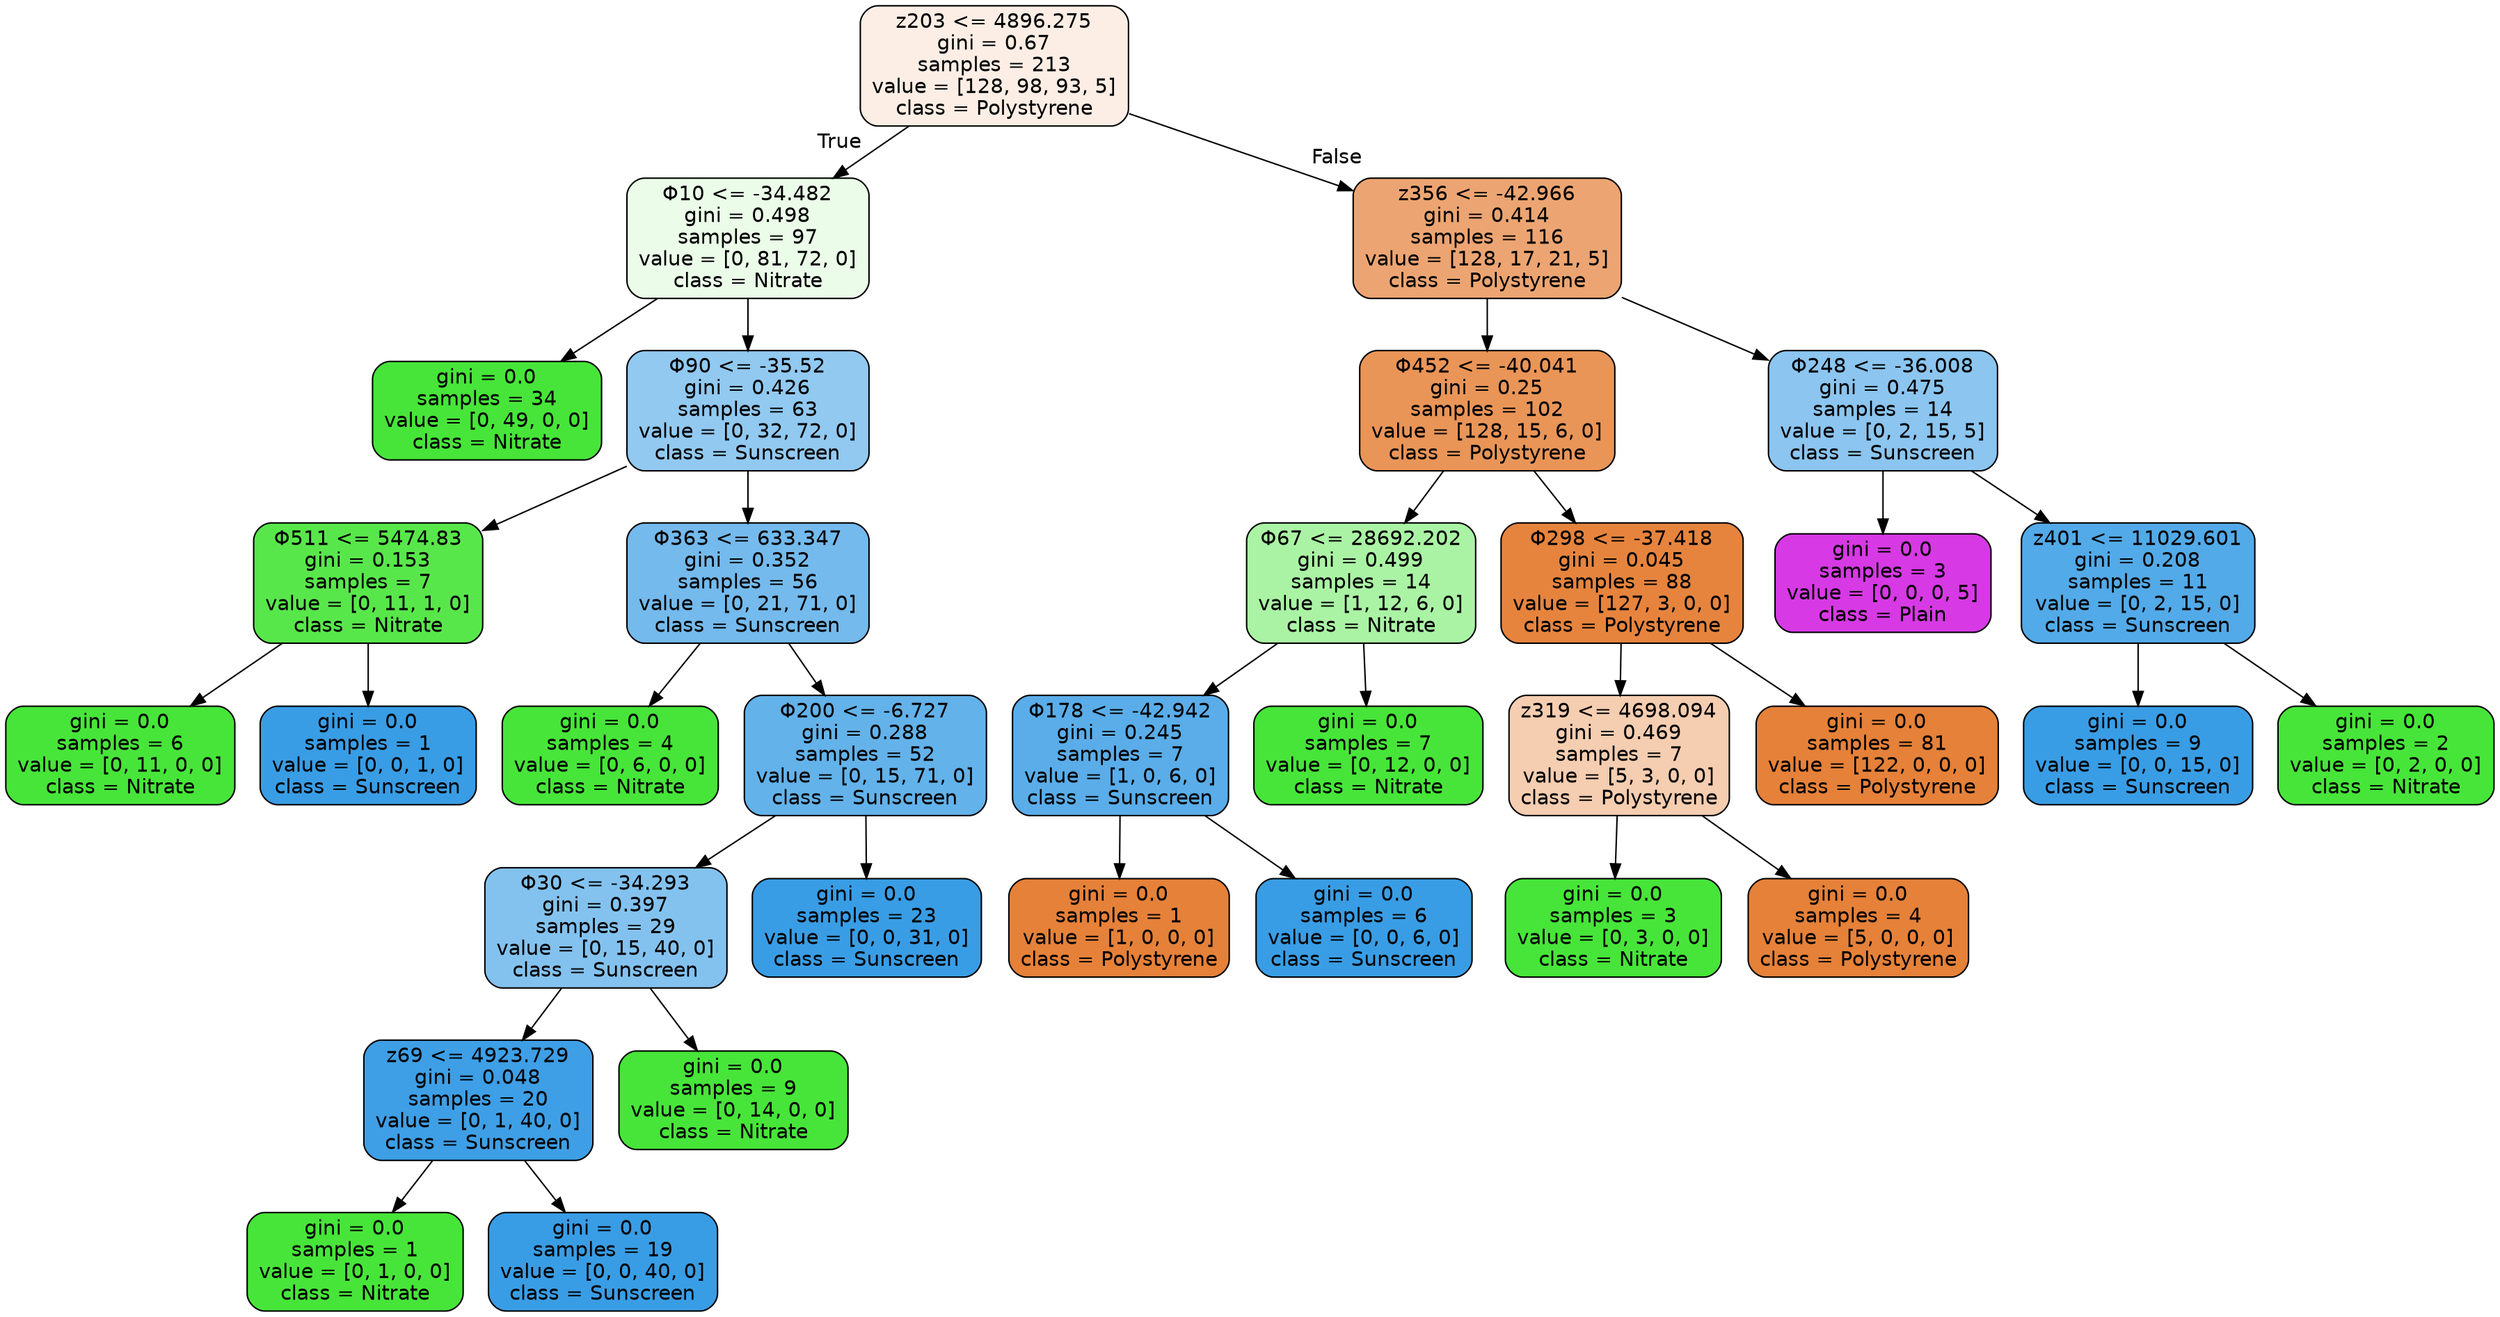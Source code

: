 digraph Tree {
node [shape=box, style="filled, rounded", color="black", fontname="helvetica"] ;
edge [fontname="helvetica"] ;
0 [label="z203 <= 4896.275\ngini = 0.67\nsamples = 213\nvalue = [128, 98, 93, 5]\nclass = Polystyrene", fillcolor="#fceee5"] ;
1 [label="Φ10 <= -34.482\ngini = 0.498\nsamples = 97\nvalue = [0, 81, 72, 0]\nclass = Nitrate", fillcolor="#ebfce9"] ;
0 -> 1 [labeldistance=2.5, labelangle=45, headlabel="True"] ;
2 [label="gini = 0.0\nsamples = 34\nvalue = [0, 49, 0, 0]\nclass = Nitrate", fillcolor="#47e539"] ;
1 -> 2 ;
3 [label="Φ90 <= -35.52\ngini = 0.426\nsamples = 63\nvalue = [0, 32, 72, 0]\nclass = Sunscreen", fillcolor="#91c9f1"] ;
1 -> 3 ;
4 [label="Φ511 <= 5474.83\ngini = 0.153\nsamples = 7\nvalue = [0, 11, 1, 0]\nclass = Nitrate", fillcolor="#58e74b"] ;
3 -> 4 ;
5 [label="gini = 0.0\nsamples = 6\nvalue = [0, 11, 0, 0]\nclass = Nitrate", fillcolor="#47e539"] ;
4 -> 5 ;
6 [label="gini = 0.0\nsamples = 1\nvalue = [0, 0, 1, 0]\nclass = Sunscreen", fillcolor="#399de5"] ;
4 -> 6 ;
7 [label="Φ363 <= 633.347\ngini = 0.352\nsamples = 56\nvalue = [0, 21, 71, 0]\nclass = Sunscreen", fillcolor="#74baed"] ;
3 -> 7 ;
8 [label="gini = 0.0\nsamples = 4\nvalue = [0, 6, 0, 0]\nclass = Nitrate", fillcolor="#47e539"] ;
7 -> 8 ;
9 [label="Φ200 <= -6.727\ngini = 0.288\nsamples = 52\nvalue = [0, 15, 71, 0]\nclass = Sunscreen", fillcolor="#63b2ea"] ;
7 -> 9 ;
10 [label="Φ30 <= -34.293\ngini = 0.397\nsamples = 29\nvalue = [0, 15, 40, 0]\nclass = Sunscreen", fillcolor="#83c2ef"] ;
9 -> 10 ;
11 [label="z69 <= 4923.729\ngini = 0.048\nsamples = 20\nvalue = [0, 1, 40, 0]\nclass = Sunscreen", fillcolor="#3e9fe6"] ;
10 -> 11 ;
12 [label="gini = 0.0\nsamples = 1\nvalue = [0, 1, 0, 0]\nclass = Nitrate", fillcolor="#47e539"] ;
11 -> 12 ;
13 [label="gini = 0.0\nsamples = 19\nvalue = [0, 0, 40, 0]\nclass = Sunscreen", fillcolor="#399de5"] ;
11 -> 13 ;
14 [label="gini = 0.0\nsamples = 9\nvalue = [0, 14, 0, 0]\nclass = Nitrate", fillcolor="#47e539"] ;
10 -> 14 ;
15 [label="gini = 0.0\nsamples = 23\nvalue = [0, 0, 31, 0]\nclass = Sunscreen", fillcolor="#399de5"] ;
9 -> 15 ;
16 [label="z356 <= -42.966\ngini = 0.414\nsamples = 116\nvalue = [128, 17, 21, 5]\nclass = Polystyrene", fillcolor="#eca572"] ;
0 -> 16 [labeldistance=2.5, labelangle=-45, headlabel="False"] ;
17 [label="Φ452 <= -40.041\ngini = 0.25\nsamples = 102\nvalue = [128, 15, 6, 0]\nclass = Polystyrene", fillcolor="#e99558"] ;
16 -> 17 ;
18 [label="Φ67 <= 28692.202\ngini = 0.499\nsamples = 14\nvalue = [1, 12, 6, 0]\nclass = Nitrate", fillcolor="#aaf3a4"] ;
17 -> 18 ;
19 [label="Φ178 <= -42.942\ngini = 0.245\nsamples = 7\nvalue = [1, 0, 6, 0]\nclass = Sunscreen", fillcolor="#5aade9"] ;
18 -> 19 ;
20 [label="gini = 0.0\nsamples = 1\nvalue = [1, 0, 0, 0]\nclass = Polystyrene", fillcolor="#e58139"] ;
19 -> 20 ;
21 [label="gini = 0.0\nsamples = 6\nvalue = [0, 0, 6, 0]\nclass = Sunscreen", fillcolor="#399de5"] ;
19 -> 21 ;
22 [label="gini = 0.0\nsamples = 7\nvalue = [0, 12, 0, 0]\nclass = Nitrate", fillcolor="#47e539"] ;
18 -> 22 ;
23 [label="Φ298 <= -37.418\ngini = 0.045\nsamples = 88\nvalue = [127, 3, 0, 0]\nclass = Polystyrene", fillcolor="#e6843e"] ;
17 -> 23 ;
24 [label="z319 <= 4698.094\ngini = 0.469\nsamples = 7\nvalue = [5, 3, 0, 0]\nclass = Polystyrene", fillcolor="#f5cdb0"] ;
23 -> 24 ;
25 [label="gini = 0.0\nsamples = 3\nvalue = [0, 3, 0, 0]\nclass = Nitrate", fillcolor="#47e539"] ;
24 -> 25 ;
26 [label="gini = 0.0\nsamples = 4\nvalue = [5, 0, 0, 0]\nclass = Polystyrene", fillcolor="#e58139"] ;
24 -> 26 ;
27 [label="gini = 0.0\nsamples = 81\nvalue = [122, 0, 0, 0]\nclass = Polystyrene", fillcolor="#e58139"] ;
23 -> 27 ;
28 [label="Φ248 <= -36.008\ngini = 0.475\nsamples = 14\nvalue = [0, 2, 15, 5]\nclass = Sunscreen", fillcolor="#8bc5f0"] ;
16 -> 28 ;
29 [label="gini = 0.0\nsamples = 3\nvalue = [0, 0, 0, 5]\nclass = Plain", fillcolor="#d739e5"] ;
28 -> 29 ;
30 [label="z401 <= 11029.601\ngini = 0.208\nsamples = 11\nvalue = [0, 2, 15, 0]\nclass = Sunscreen", fillcolor="#53aae8"] ;
28 -> 30 ;
31 [label="gini = 0.0\nsamples = 9\nvalue = [0, 0, 15, 0]\nclass = Sunscreen", fillcolor="#399de5"] ;
30 -> 31 ;
32 [label="gini = 0.0\nsamples = 2\nvalue = [0, 2, 0, 0]\nclass = Nitrate", fillcolor="#47e539"] ;
30 -> 32 ;
}